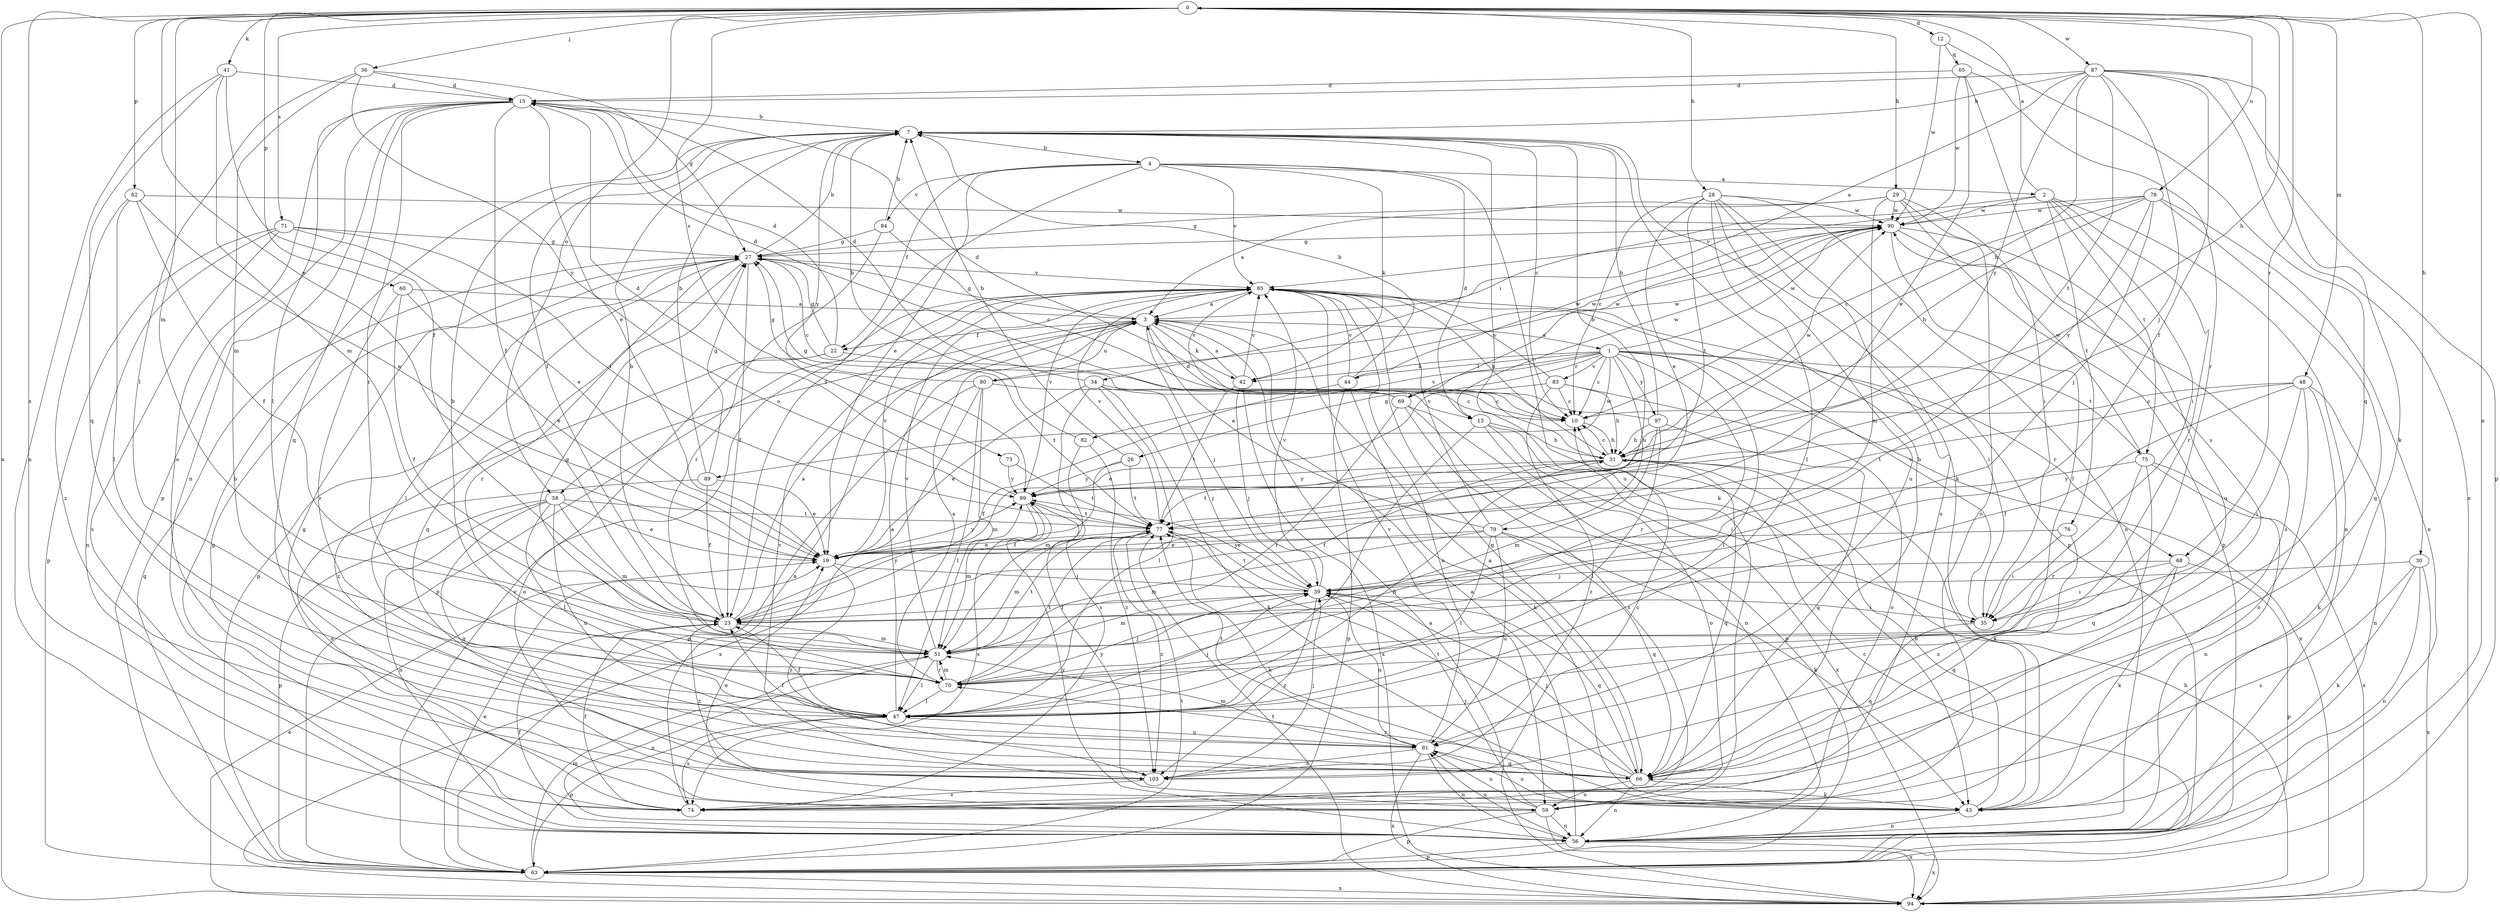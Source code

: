 strict digraph  {
0;
1;
2;
3;
4;
7;
10;
12;
13;
15;
19;
22;
23;
26;
27;
28;
29;
30;
31;
34;
35;
36;
39;
41;
42;
43;
44;
47;
48;
51;
56;
58;
59;
60;
62;
63;
65;
66;
68;
69;
70;
71;
73;
74;
75;
76;
77;
78;
79;
80;
81;
82;
83;
84;
85;
87;
89;
90;
94;
97;
99;
103;
0 -> 12  [label=d];
0 -> 19  [label=e];
0 -> 28  [label=h];
0 -> 29  [label=h];
0 -> 30  [label=h];
0 -> 31  [label=h];
0 -> 36  [label=j];
0 -> 41  [label=k];
0 -> 48  [label=m];
0 -> 51  [label=m];
0 -> 56  [label=n];
0 -> 58  [label=o];
0 -> 60  [label=p];
0 -> 62  [label=p];
0 -> 68  [label=r];
0 -> 71  [label=s];
0 -> 73  [label=s];
0 -> 74  [label=s];
0 -> 78  [label=u];
0 -> 87  [label=w];
0 -> 94  [label=x];
1 -> 10  [label=c];
1 -> 26  [label=g];
1 -> 42  [label=k];
1 -> 44  [label=l];
1 -> 47  [label=l];
1 -> 68  [label=r];
1 -> 69  [label=r];
1 -> 70  [label=r];
1 -> 75  [label=t];
1 -> 79  [label=u];
1 -> 82  [label=v];
1 -> 83  [label=v];
1 -> 89  [label=w];
1 -> 90  [label=w];
1 -> 94  [label=x];
1 -> 97  [label=y];
2 -> 0  [label=a];
2 -> 34  [label=i];
2 -> 35  [label=i];
2 -> 56  [label=n];
2 -> 70  [label=r];
2 -> 75  [label=t];
2 -> 76  [label=t];
2 -> 90  [label=w];
3 -> 1  [label=a];
3 -> 13  [label=d];
3 -> 22  [label=f];
3 -> 27  [label=g];
3 -> 39  [label=j];
3 -> 42  [label=k];
3 -> 58  [label=o];
3 -> 80  [label=u];
4 -> 2  [label=a];
4 -> 13  [label=d];
4 -> 19  [label=e];
4 -> 22  [label=f];
4 -> 23  [label=f];
4 -> 42  [label=k];
4 -> 43  [label=k];
4 -> 84  [label=v];
4 -> 85  [label=v];
7 -> 4  [label=b];
7 -> 10  [label=c];
7 -> 23  [label=f];
7 -> 43  [label=k];
7 -> 59  [label=o];
7 -> 99  [label=y];
10 -> 31  [label=h];
12 -> 65  [label=q];
12 -> 66  [label=q];
12 -> 90  [label=w];
13 -> 31  [label=h];
13 -> 35  [label=i];
13 -> 47  [label=l];
13 -> 59  [label=o];
13 -> 90  [label=w];
13 -> 94  [label=x];
15 -> 7  [label=b];
15 -> 19  [label=e];
15 -> 23  [label=f];
15 -> 47  [label=l];
15 -> 56  [label=n];
15 -> 59  [label=o];
15 -> 63  [label=p];
15 -> 66  [label=q];
15 -> 70  [label=r];
19 -> 39  [label=j];
19 -> 85  [label=v];
19 -> 99  [label=y];
19 -> 103  [label=z];
22 -> 15  [label=d];
22 -> 27  [label=g];
22 -> 59  [label=o];
22 -> 77  [label=t];
22 -> 103  [label=z];
23 -> 3  [label=a];
23 -> 7  [label=b];
23 -> 51  [label=m];
23 -> 99  [label=y];
23 -> 103  [label=z];
26 -> 7  [label=b];
26 -> 23  [label=f];
26 -> 77  [label=t];
26 -> 99  [label=y];
27 -> 7  [label=b];
27 -> 10  [label=c];
27 -> 23  [label=f];
27 -> 47  [label=l];
27 -> 63  [label=p];
27 -> 66  [label=q];
27 -> 70  [label=r];
27 -> 85  [label=v];
28 -> 10  [label=c];
28 -> 19  [label=e];
28 -> 47  [label=l];
28 -> 56  [label=n];
28 -> 63  [label=p];
28 -> 74  [label=s];
28 -> 77  [label=t];
28 -> 81  [label=u];
28 -> 90  [label=w];
29 -> 3  [label=a];
29 -> 27  [label=g];
29 -> 35  [label=i];
29 -> 51  [label=m];
29 -> 59  [label=o];
29 -> 63  [label=p];
29 -> 90  [label=w];
30 -> 39  [label=j];
30 -> 43  [label=k];
30 -> 56  [label=n];
30 -> 74  [label=s];
30 -> 94  [label=x];
31 -> 10  [label=c];
31 -> 23  [label=f];
31 -> 27  [label=g];
31 -> 43  [label=k];
31 -> 66  [label=q];
31 -> 77  [label=t];
31 -> 90  [label=w];
31 -> 99  [label=y];
34 -> 10  [label=c];
34 -> 15  [label=d];
34 -> 19  [label=e];
34 -> 39  [label=j];
34 -> 43  [label=k];
34 -> 47  [label=l];
34 -> 74  [label=s];
35 -> 66  [label=q];
35 -> 85  [label=v];
36 -> 15  [label=d];
36 -> 27  [label=g];
36 -> 47  [label=l];
36 -> 51  [label=m];
36 -> 99  [label=y];
39 -> 23  [label=f];
39 -> 35  [label=i];
39 -> 51  [label=m];
39 -> 66  [label=q];
39 -> 77  [label=t];
39 -> 81  [label=u];
39 -> 85  [label=v];
39 -> 99  [label=y];
39 -> 103  [label=z];
41 -> 15  [label=d];
41 -> 23  [label=f];
41 -> 51  [label=m];
41 -> 56  [label=n];
41 -> 66  [label=q];
42 -> 3  [label=a];
42 -> 39  [label=j];
42 -> 77  [label=t];
42 -> 85  [label=v];
42 -> 90  [label=w];
42 -> 94  [label=x];
43 -> 19  [label=e];
43 -> 31  [label=h];
43 -> 56  [label=n];
43 -> 81  [label=u];
44 -> 7  [label=b];
44 -> 23  [label=f];
44 -> 43  [label=k];
44 -> 63  [label=p];
44 -> 85  [label=v];
44 -> 90  [label=w];
47 -> 3  [label=a];
47 -> 23  [label=f];
47 -> 31  [label=h];
47 -> 39  [label=j];
47 -> 63  [label=p];
47 -> 74  [label=s];
47 -> 81  [label=u];
48 -> 10  [label=c];
48 -> 23  [label=f];
48 -> 35  [label=i];
48 -> 43  [label=k];
48 -> 56  [label=n];
48 -> 59  [label=o];
48 -> 77  [label=t];
51 -> 27  [label=g];
51 -> 47  [label=l];
51 -> 56  [label=n];
51 -> 70  [label=r];
51 -> 77  [label=t];
51 -> 85  [label=v];
56 -> 3  [label=a];
56 -> 23  [label=f];
56 -> 63  [label=p];
56 -> 81  [label=u];
56 -> 94  [label=x];
56 -> 99  [label=y];
58 -> 19  [label=e];
58 -> 47  [label=l];
58 -> 51  [label=m];
58 -> 56  [label=n];
58 -> 63  [label=p];
58 -> 66  [label=q];
58 -> 77  [label=t];
58 -> 81  [label=u];
59 -> 39  [label=j];
59 -> 56  [label=n];
59 -> 63  [label=p];
59 -> 81  [label=u];
59 -> 94  [label=x];
59 -> 99  [label=y];
60 -> 3  [label=a];
60 -> 19  [label=e];
60 -> 23  [label=f];
60 -> 70  [label=r];
62 -> 19  [label=e];
62 -> 23  [label=f];
62 -> 47  [label=l];
62 -> 90  [label=w];
62 -> 103  [label=z];
63 -> 10  [label=c];
63 -> 19  [label=e];
63 -> 27  [label=g];
63 -> 51  [label=m];
63 -> 77  [label=t];
63 -> 85  [label=v];
63 -> 94  [label=x];
65 -> 15  [label=d];
65 -> 19  [label=e];
65 -> 70  [label=r];
65 -> 74  [label=s];
65 -> 90  [label=w];
66 -> 3  [label=a];
66 -> 7  [label=b];
66 -> 39  [label=j];
66 -> 43  [label=k];
66 -> 56  [label=n];
66 -> 59  [label=o];
66 -> 70  [label=r];
66 -> 77  [label=t];
68 -> 35  [label=i];
68 -> 39  [label=j];
68 -> 43  [label=k];
68 -> 63  [label=p];
68 -> 66  [label=q];
69 -> 15  [label=d];
69 -> 56  [label=n];
69 -> 63  [label=p];
69 -> 70  [label=r];
69 -> 74  [label=s];
69 -> 85  [label=v];
69 -> 90  [label=w];
70 -> 3  [label=a];
70 -> 7  [label=b];
70 -> 39  [label=j];
70 -> 47  [label=l];
70 -> 51  [label=m];
70 -> 77  [label=t];
71 -> 19  [label=e];
71 -> 27  [label=g];
71 -> 56  [label=n];
71 -> 63  [label=p];
71 -> 74  [label=s];
71 -> 77  [label=t];
73 -> 77  [label=t];
73 -> 99  [label=y];
74 -> 3  [label=a];
74 -> 7  [label=b];
74 -> 23  [label=f];
74 -> 27  [label=g];
75 -> 56  [label=n];
75 -> 66  [label=q];
75 -> 70  [label=r];
75 -> 90  [label=w];
75 -> 94  [label=x];
75 -> 99  [label=y];
76 -> 19  [label=e];
76 -> 35  [label=i];
76 -> 103  [label=z];
77 -> 19  [label=e];
77 -> 43  [label=k];
77 -> 51  [label=m];
77 -> 85  [label=v];
77 -> 103  [label=z];
78 -> 10  [label=c];
78 -> 31  [label=h];
78 -> 39  [label=j];
78 -> 56  [label=n];
78 -> 66  [label=q];
78 -> 85  [label=v];
78 -> 90  [label=w];
78 -> 99  [label=y];
79 -> 3  [label=a];
79 -> 7  [label=b];
79 -> 19  [label=e];
79 -> 43  [label=k];
79 -> 47  [label=l];
79 -> 51  [label=m];
79 -> 66  [label=q];
79 -> 81  [label=u];
79 -> 85  [label=v];
80 -> 10  [label=c];
80 -> 27  [label=g];
80 -> 47  [label=l];
80 -> 51  [label=m];
80 -> 63  [label=p];
80 -> 90  [label=w];
80 -> 94  [label=x];
81 -> 23  [label=f];
81 -> 51  [label=m];
81 -> 56  [label=n];
81 -> 66  [label=q];
81 -> 77  [label=t];
81 -> 85  [label=v];
81 -> 94  [label=x];
81 -> 103  [label=z];
82 -> 7  [label=b];
82 -> 51  [label=m];
82 -> 103  [label=z];
83 -> 10  [label=c];
83 -> 19  [label=e];
83 -> 31  [label=h];
83 -> 59  [label=o];
83 -> 85  [label=v];
83 -> 103  [label=z];
84 -> 7  [label=b];
84 -> 10  [label=c];
84 -> 27  [label=g];
84 -> 70  [label=r];
85 -> 3  [label=a];
85 -> 31  [label=h];
85 -> 35  [label=i];
85 -> 59  [label=o];
85 -> 63  [label=p];
85 -> 66  [label=q];
87 -> 3  [label=a];
87 -> 7  [label=b];
87 -> 15  [label=d];
87 -> 23  [label=f];
87 -> 31  [label=h];
87 -> 39  [label=j];
87 -> 43  [label=k];
87 -> 63  [label=p];
87 -> 77  [label=t];
87 -> 94  [label=x];
87 -> 99  [label=y];
89 -> 7  [label=b];
89 -> 19  [label=e];
89 -> 23  [label=f];
89 -> 27  [label=g];
89 -> 59  [label=o];
90 -> 27  [label=g];
90 -> 47  [label=l];
90 -> 74  [label=s];
90 -> 81  [label=u];
94 -> 3  [label=a];
94 -> 19  [label=e];
94 -> 31  [label=h];
94 -> 77  [label=t];
97 -> 7  [label=b];
97 -> 15  [label=d];
97 -> 31  [label=h];
97 -> 47  [label=l];
97 -> 51  [label=m];
97 -> 66  [label=q];
99 -> 15  [label=d];
99 -> 51  [label=m];
99 -> 74  [label=s];
99 -> 77  [label=t];
99 -> 85  [label=v];
103 -> 10  [label=c];
103 -> 27  [label=g];
103 -> 39  [label=j];
103 -> 74  [label=s];
103 -> 85  [label=v];
}
